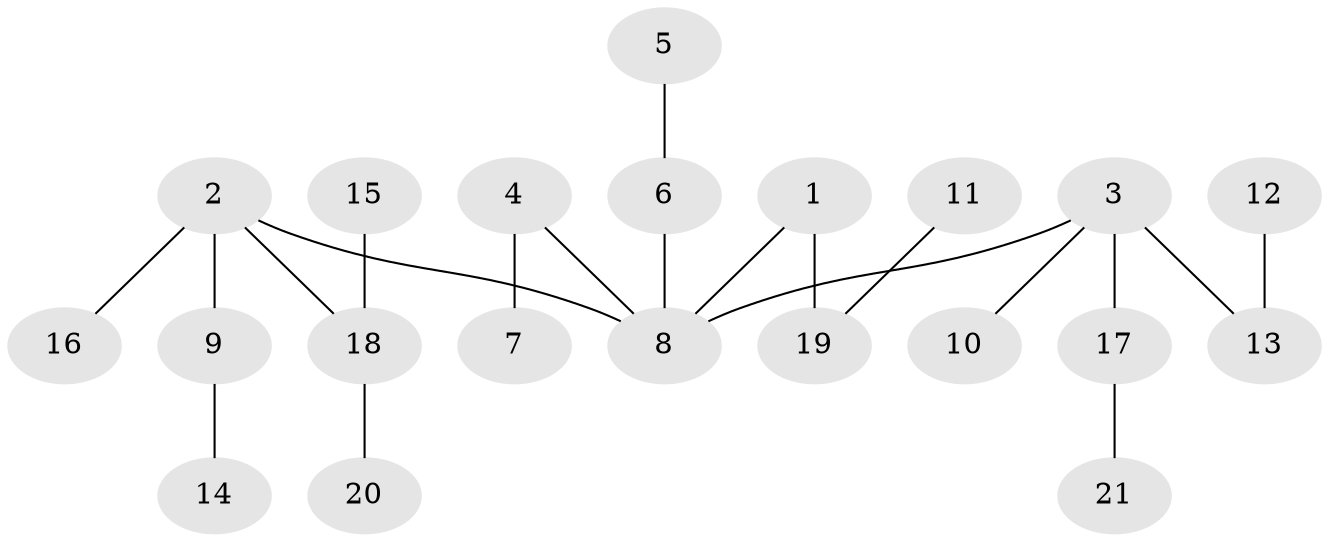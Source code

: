 // original degree distribution, {7: 0.019230769230769232, 5: 0.019230769230769232, 2: 0.34615384615384615, 4: 0.07692307692307693, 3: 0.09615384615384616, 1: 0.4423076923076923}
// Generated by graph-tools (version 1.1) at 2025/37/03/04/25 23:37:20]
// undirected, 21 vertices, 20 edges
graph export_dot {
  node [color=gray90,style=filled];
  1;
  2;
  3;
  4;
  5;
  6;
  7;
  8;
  9;
  10;
  11;
  12;
  13;
  14;
  15;
  16;
  17;
  18;
  19;
  20;
  21;
  1 -- 8 [weight=1.0];
  1 -- 19 [weight=1.0];
  2 -- 8 [weight=1.0];
  2 -- 9 [weight=1.0];
  2 -- 16 [weight=1.0];
  2 -- 18 [weight=1.0];
  3 -- 8 [weight=1.0];
  3 -- 10 [weight=1.0];
  3 -- 13 [weight=1.0];
  3 -- 17 [weight=1.0];
  4 -- 7 [weight=1.0];
  4 -- 8 [weight=1.0];
  5 -- 6 [weight=1.0];
  6 -- 8 [weight=1.0];
  9 -- 14 [weight=1.0];
  11 -- 19 [weight=1.0];
  12 -- 13 [weight=1.0];
  15 -- 18 [weight=1.0];
  17 -- 21 [weight=1.0];
  18 -- 20 [weight=1.0];
}
